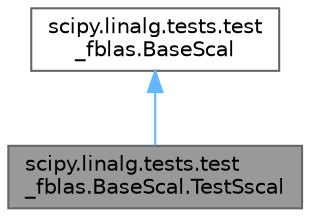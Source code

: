 digraph "scipy.linalg.tests.test_fblas.BaseScal.TestSscal"
{
 // LATEX_PDF_SIZE
  bgcolor="transparent";
  edge [fontname=Helvetica,fontsize=10,labelfontname=Helvetica,labelfontsize=10];
  node [fontname=Helvetica,fontsize=10,shape=box,height=0.2,width=0.4];
  Node1 [id="Node000001",label="scipy.linalg.tests.test\l_fblas.BaseScal.TestSscal",height=0.2,width=0.4,color="gray40", fillcolor="grey60", style="filled", fontcolor="black",tooltip=" "];
  Node2 -> Node1 [id="edge1_Node000001_Node000002",dir="back",color="steelblue1",style="solid",tooltip=" "];
  Node2 [id="Node000002",label="scipy.linalg.tests.test\l_fblas.BaseScal",height=0.2,width=0.4,color="gray40", fillcolor="white", style="filled",URL="$dd/dc0/classscipy_1_1linalg_1_1tests_1_1test__fblas_1_1BaseScal.html",tooltip=" "];
}
